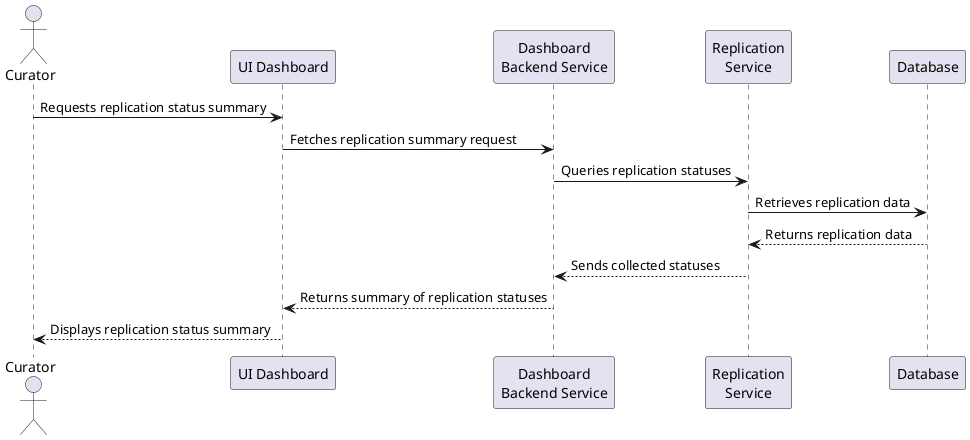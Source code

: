 @startuml
actor Curator as curator
participant "UI Dashboard" as dashboard
participant "Dashboard\nBackend Service" as backendService
participant "Replication\nService" as replicationService
participant Database as db

curator -> dashboard : Requests replication status summary
dashboard -> backendService : Fetches replication summary request
backendService -> replicationService : Queries replication statuses
replicationService -> db : Retrieves replication data
db --> replicationService : Returns replication data
replicationService --> backendService : Sends collected statuses
backendService --> dashboard : Returns summary of replication statuses
dashboard --> curator : Displays replication status summary
@enduml

